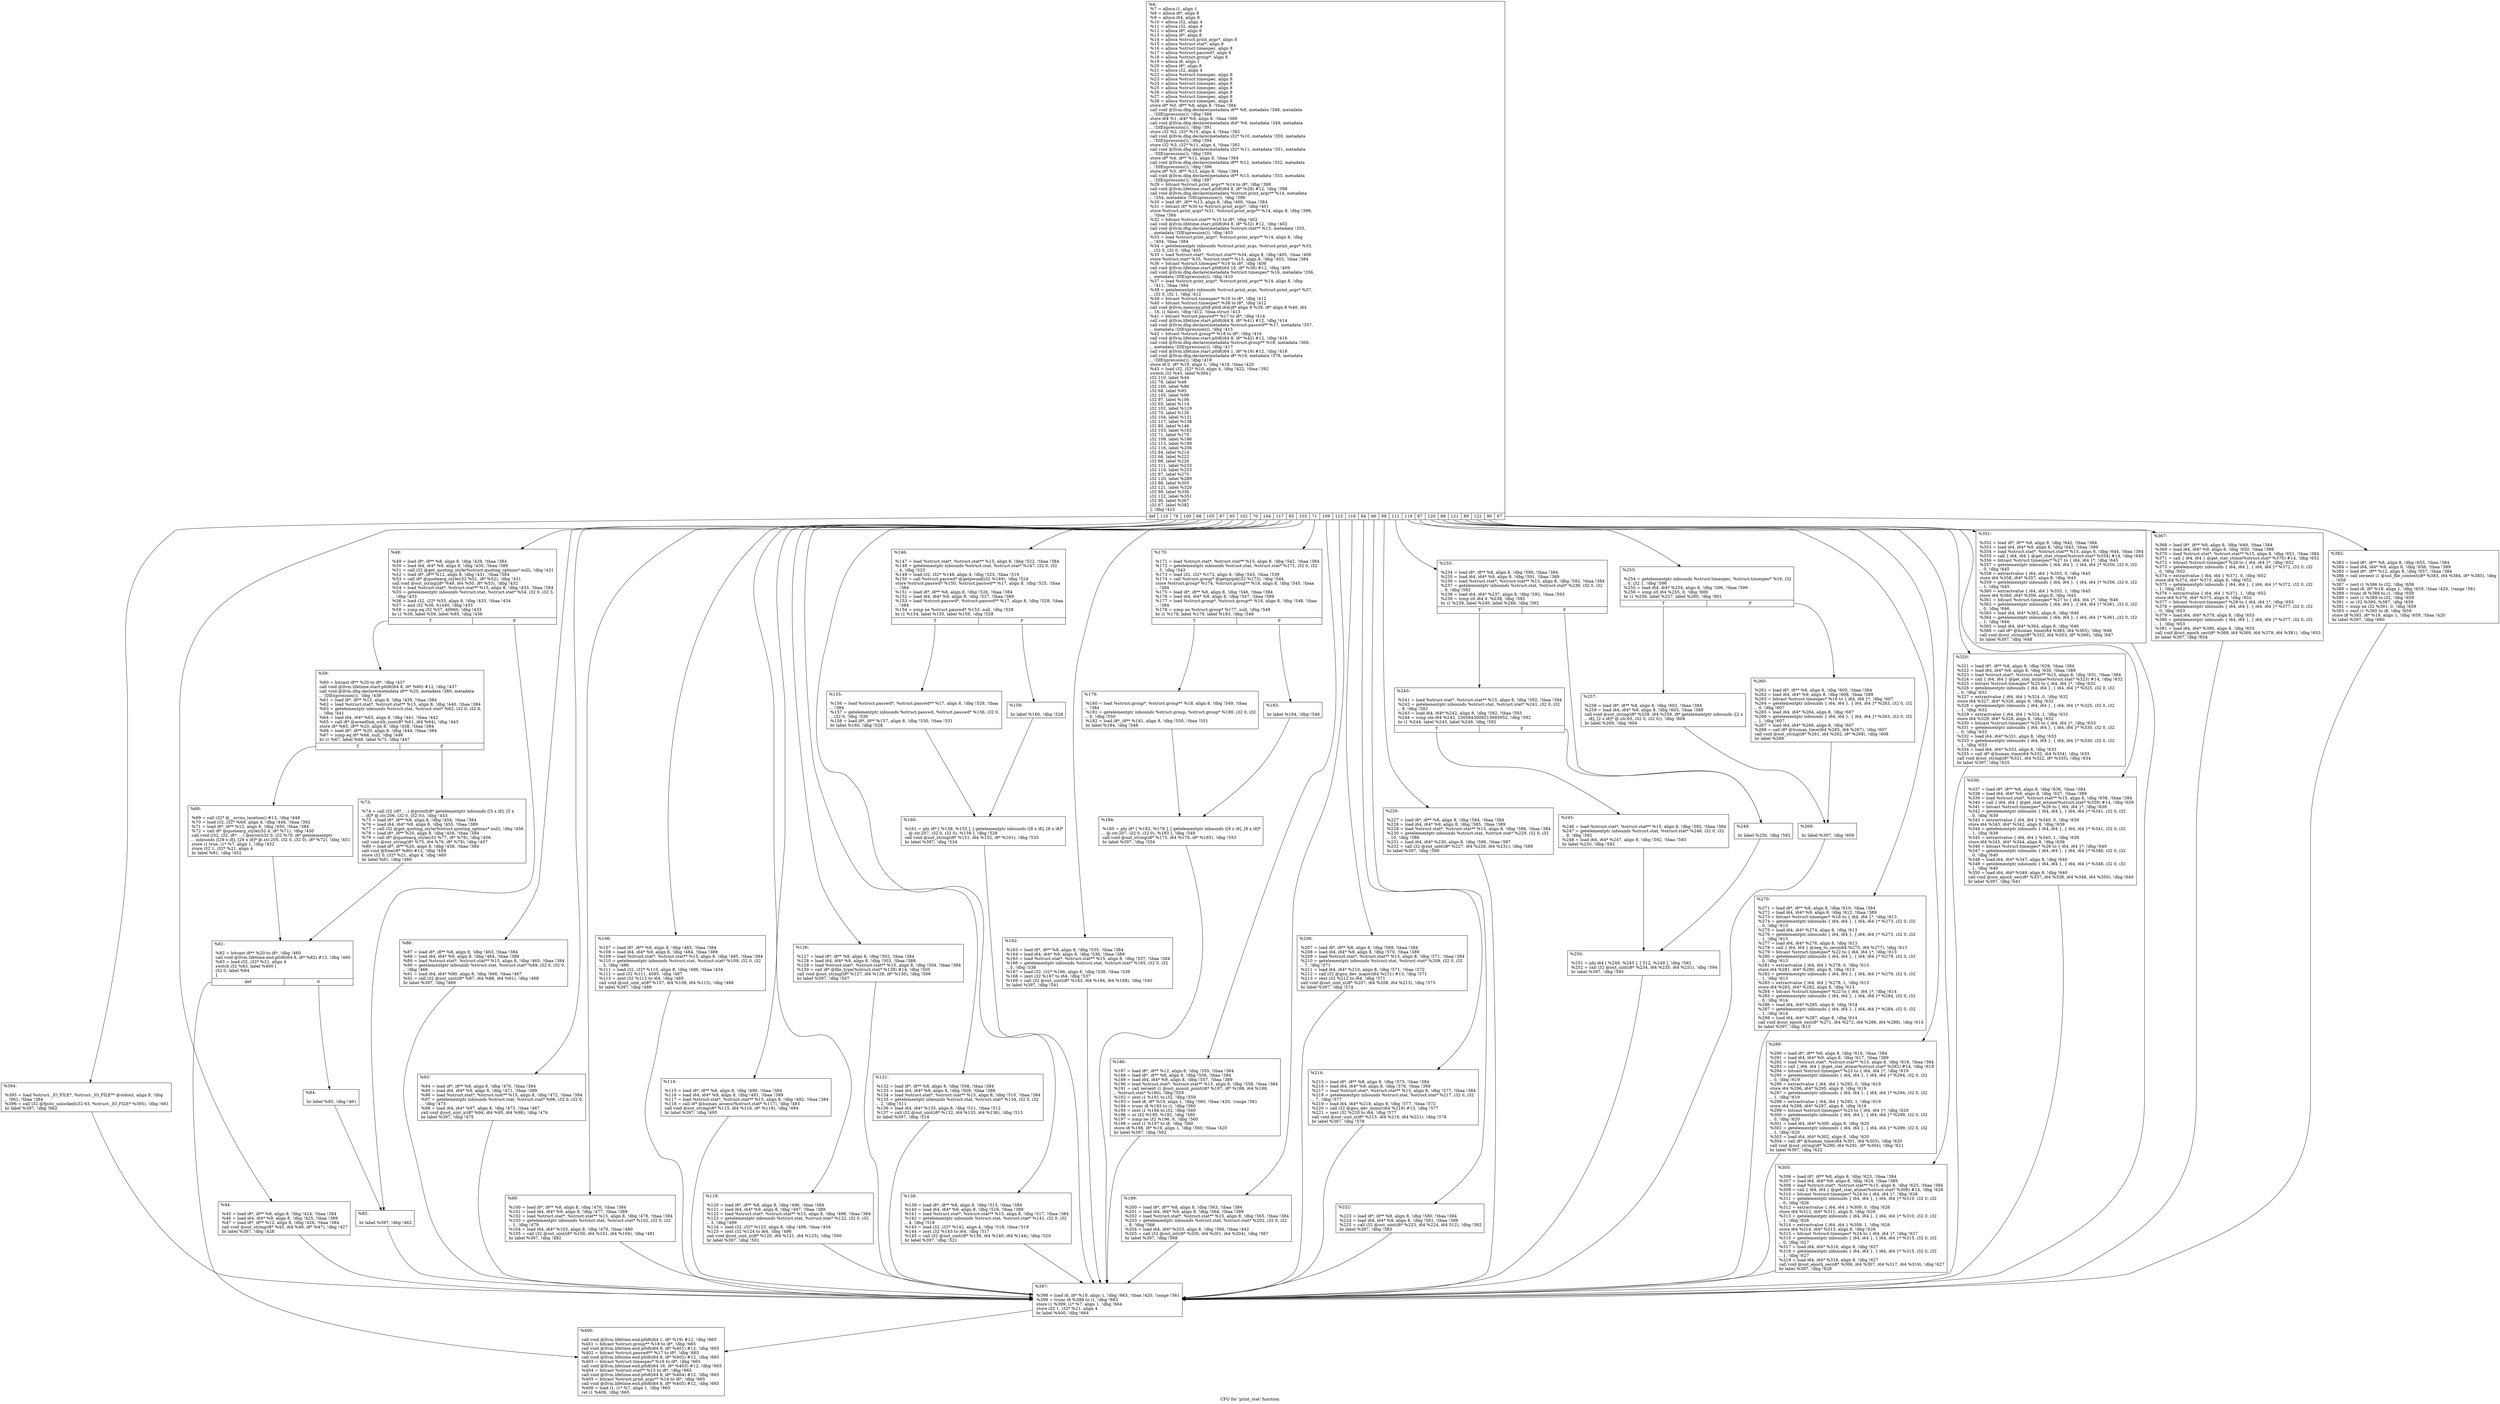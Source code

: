 digraph "CFG for 'print_stat' function" {
	label="CFG for 'print_stat' function";

	Node0x133a590 [shape=record,label="{%6:\l  %7 = alloca i1, align 1\l  %8 = alloca i8*, align 8\l  %9 = alloca i64, align 8\l  %10 = alloca i32, align 4\l  %11 = alloca i32, align 4\l  %12 = alloca i8*, align 8\l  %13 = alloca i8*, align 8\l  %14 = alloca %struct.print_args*, align 8\l  %15 = alloca %struct.stat*, align 8\l  %16 = alloca %struct.timespec, align 8\l  %17 = alloca %struct.passwd*, align 8\l  %18 = alloca %struct.group*, align 8\l  %19 = alloca i8, align 1\l  %20 = alloca i8*, align 8\l  %21 = alloca i32, align 4\l  %22 = alloca %struct.timespec, align 8\l  %23 = alloca %struct.timespec, align 8\l  %24 = alloca %struct.timespec, align 8\l  %25 = alloca %struct.timespec, align 8\l  %26 = alloca %struct.timespec, align 8\l  %27 = alloca %struct.timespec, align 8\l  %28 = alloca %struct.timespec, align 8\l  store i8* %0, i8** %8, align 8, !tbaa !384\l  call void @llvm.dbg.declare(metadata i8** %8, metadata !348, metadata\l... !DIExpression()), !dbg !388\l  store i64 %1, i64* %9, align 8, !tbaa !389\l  call void @llvm.dbg.declare(metadata i64* %9, metadata !349, metadata\l... !DIExpression()), !dbg !391\l  store i32 %2, i32* %10, align 4, !tbaa !392\l  call void @llvm.dbg.declare(metadata i32* %10, metadata !350, metadata\l... !DIExpression()), !dbg !394\l  store i32 %3, i32* %11, align 4, !tbaa !392\l  call void @llvm.dbg.declare(metadata i32* %11, metadata !351, metadata\l... !DIExpression()), !dbg !395\l  store i8* %4, i8** %12, align 8, !tbaa !384\l  call void @llvm.dbg.declare(metadata i8** %12, metadata !352, metadata\l... !DIExpression()), !dbg !396\l  store i8* %5, i8** %13, align 8, !tbaa !384\l  call void @llvm.dbg.declare(metadata i8** %13, metadata !353, metadata\l... !DIExpression()), !dbg !397\l  %29 = bitcast %struct.print_args** %14 to i8*, !dbg !398\l  call void @llvm.lifetime.start.p0i8(i64 8, i8* %29) #12, !dbg !398\l  call void @llvm.dbg.declare(metadata %struct.print_args** %14, metadata\l... !354, metadata !DIExpression()), !dbg !399\l  %30 = load i8*, i8** %13, align 8, !dbg !400, !tbaa !384\l  %31 = bitcast i8* %30 to %struct.print_args*, !dbg !401\l  store %struct.print_args* %31, %struct.print_args** %14, align 8, !dbg !399,\l... !tbaa !384\l  %32 = bitcast %struct.stat** %15 to i8*, !dbg !402\l  call void @llvm.lifetime.start.p0i8(i64 8, i8* %32) #12, !dbg !402\l  call void @llvm.dbg.declare(metadata %struct.stat** %15, metadata !355,\l... metadata !DIExpression()), !dbg !403\l  %33 = load %struct.print_args*, %struct.print_args** %14, align 8, !dbg\l... !404, !tbaa !384\l  %34 = getelementptr inbounds %struct.print_args, %struct.print_args* %33,\l... i32 0, i32 0, !dbg !405\l  %35 = load %struct.stat*, %struct.stat** %34, align 8, !dbg !405, !tbaa !406\l  store %struct.stat* %35, %struct.stat** %15, align 8, !dbg !403, !tbaa !384\l  %36 = bitcast %struct.timespec* %16 to i8*, !dbg !409\l  call void @llvm.lifetime.start.p0i8(i64 16, i8* %36) #12, !dbg !409\l  call void @llvm.dbg.declare(metadata %struct.timespec* %16, metadata !356,\l... metadata !DIExpression()), !dbg !410\l  %37 = load %struct.print_args*, %struct.print_args** %14, align 8, !dbg\l... !411, !tbaa !384\l  %38 = getelementptr inbounds %struct.print_args, %struct.print_args* %37,\l... i32 0, i32 1, !dbg !412\l  %39 = bitcast %struct.timespec* %16 to i8*, !dbg !412\l  %40 = bitcast %struct.timespec* %38 to i8*, !dbg !412\l  call void @llvm.memcpy.p0i8.p0i8.i64(i8* align 8 %39, i8* align 8 %40, i64\l... 16, i1 false), !dbg !412, !tbaa.struct !413\l  %41 = bitcast %struct.passwd** %17 to i8*, !dbg !414\l  call void @llvm.lifetime.start.p0i8(i64 8, i8* %41) #12, !dbg !414\l  call void @llvm.dbg.declare(metadata %struct.passwd** %17, metadata !357,\l... metadata !DIExpression()), !dbg !415\l  %42 = bitcast %struct.group** %18 to i8*, !dbg !416\l  call void @llvm.lifetime.start.p0i8(i64 8, i8* %42) #12, !dbg !416\l  call void @llvm.dbg.declare(metadata %struct.group** %18, metadata !369,\l... metadata !DIExpression()), !dbg !417\l  call void @llvm.lifetime.start.p0i8(i64 1, i8* %19) #12, !dbg !418\l  call void @llvm.dbg.declare(metadata i8* %19, metadata !379, metadata\l... !DIExpression()), !dbg !419\l  store i8 0, i8* %19, align 1, !dbg !419, !tbaa !420\l  %43 = load i32, i32* %10, align 4, !dbg !422, !tbaa !392\l  switch i32 %43, label %394 [\l    i32 110, label %44\l    i32 78, label %48\l    i32 100, label %86\l    i32 68, label %93\l    i32 105, label %99\l    i32 97, label %106\l    i32 65, label %114\l    i32 102, label %119\l    i32 70, label %126\l    i32 104, label %131\l    i32 117, label %138\l    i32 85, label %146\l    i32 103, label %162\l    i32 71, label %170\l    i32 109, label %186\l    i32 115, label %199\l    i32 116, label %206\l    i32 84, label %214\l    i32 66, label %222\l    i32 98, label %226\l    i32 111, label %233\l    i32 119, label %253\l    i32 87, label %270\l    i32 120, label %289\l    i32 88, label %305\l    i32 121, label %320\l    i32 89, label %336\l    i32 122, label %351\l    i32 90, label %367\l    i32 67, label %382\l  ], !dbg !423\l|{<s0>def|<s1>110|<s2>78|<s3>100|<s4>68|<s5>105|<s6>97|<s7>65|<s8>102|<s9>70|<s10>104|<s11>117|<s12>85|<s13>103|<s14>71|<s15>109|<s16>115|<s17>116|<s18>84|<s19>66|<s20>98|<s21>111|<s22>119|<s23>87|<s24>120|<s25>88|<s26>121|<s27>89|<s28>122|<s29>90|<s30>67}}"];
	Node0x133a590:s0 -> Node0x133c880;
	Node0x133a590:s1 -> Node0x133b930;
	Node0x133a590:s2 -> Node0x133b980;
	Node0x133a590:s3 -> Node0x133bbb0;
	Node0x133a590:s4 -> Node0x133bc00;
	Node0x133a590:s5 -> Node0x133bc50;
	Node0x133a590:s6 -> Node0x133bca0;
	Node0x133a590:s7 -> Node0x133bcf0;
	Node0x133a590:s8 -> Node0x133bd40;
	Node0x133a590:s9 -> Node0x133bd90;
	Node0x133a590:s10 -> Node0x133bde0;
	Node0x133a590:s11 -> Node0x133be30;
	Node0x133a590:s12 -> Node0x133be80;
	Node0x133a590:s13 -> Node0x133bfc0;
	Node0x133a590:s14 -> Node0x133c010;
	Node0x133a590:s15 -> Node0x133c150;
	Node0x133a590:s16 -> Node0x133c1a0;
	Node0x133a590:s17 -> Node0x133c1f0;
	Node0x133a590:s18 -> Node0x133c240;
	Node0x133a590:s19 -> Node0x133c290;
	Node0x133a590:s20 -> Node0x133c2e0;
	Node0x133a590:s21 -> Node0x133c330;
	Node0x133a590:s22 -> Node0x133c4c0;
	Node0x133a590:s23 -> Node0x133c600;
	Node0x133a590:s24 -> Node0x133c650;
	Node0x133a590:s25 -> Node0x133c6a0;
	Node0x133a590:s26 -> Node0x133c6f0;
	Node0x133a590:s27 -> Node0x133c740;
	Node0x133a590:s28 -> Node0x133c790;
	Node0x133a590:s29 -> Node0x133c7e0;
	Node0x133a590:s30 -> Node0x133c830;
	Node0x133b930 [shape=record,label="{%44:\l\l  %45 = load i8*, i8** %8, align 8, !dbg !424, !tbaa !384\l  %46 = load i64, i64* %9, align 8, !dbg !425, !tbaa !389\l  %47 = load i8*, i8** %12, align 8, !dbg !426, !tbaa !384\l  call void @out_string(i8* %45, i64 %46, i8* %47), !dbg !427\l  br label %397, !dbg !428\l}"];
	Node0x133b930 -> Node0x133c8d0;
	Node0x133b980 [shape=record,label="{%48:\l\l  %49 = load i8*, i8** %8, align 8, !dbg !429, !tbaa !384\l  %50 = load i64, i64* %9, align 8, !dbg !430, !tbaa !389\l  %51 = call i32 @get_quoting_style(%struct.quoting_options* null), !dbg !431\l  %52 = load i8*, i8** %12, align 8, !dbg !431, !tbaa !384\l  %53 = call i8* @quotearg_style(i32 %51, i8* %52), !dbg !431\l  call void @out_string(i8* %49, i64 %50, i8* %53), !dbg !432\l  %54 = load %struct.stat*, %struct.stat** %15, align 8, !dbg !433, !tbaa !384\l  %55 = getelementptr inbounds %struct.stat, %struct.stat* %54, i32 0, i32 3,\l... !dbg !433\l  %56 = load i32, i32* %55, align 8, !dbg !433, !tbaa !434\l  %57 = and i32 %56, 61440, !dbg !433\l  %58 = icmp eq i32 %57, 40960, !dbg !433\l  br i1 %58, label %59, label %85, !dbg !436\l|{<s0>T|<s1>F}}"];
	Node0x133b980:s0 -> Node0x133b9d0;
	Node0x133b980:s1 -> Node0x133bb60;
	Node0x133b9d0 [shape=record,label="{%59:\l\l  %60 = bitcast i8** %20 to i8*, !dbg !437\l  call void @llvm.lifetime.start.p0i8(i64 8, i8* %60) #12, !dbg !437\l  call void @llvm.dbg.declare(metadata i8** %20, metadata !380, metadata\l... !DIExpression()), !dbg !438\l  %61 = load i8*, i8** %12, align 8, !dbg !439, !tbaa !384\l  %62 = load %struct.stat*, %struct.stat** %15, align 8, !dbg !440, !tbaa !384\l  %63 = getelementptr inbounds %struct.stat, %struct.stat* %62, i32 0, i32 8,\l... !dbg !441\l  %64 = load i64, i64* %63, align 8, !dbg !441, !tbaa !442\l  %65 = call i8* @areadlink_with_size(i8* %61, i64 %64), !dbg !443\l  store i8* %65, i8** %20, align 8, !dbg !438, !tbaa !384\l  %66 = load i8*, i8** %20, align 8, !dbg !444, !tbaa !384\l  %67 = icmp eq i8* %66, null, !dbg !446\l  br i1 %67, label %68, label %73, !dbg !447\l|{<s0>T|<s1>F}}"];
	Node0x133b9d0:s0 -> Node0x133ba20;
	Node0x133b9d0:s1 -> Node0x133ba70;
	Node0x133ba20 [shape=record,label="{%68:\l\l  %69 = call i32* @__errno_location() #13, !dbg !448\l  %70 = load i32, i32* %69, align 4, !dbg !448, !tbaa !392\l  %71 = load i8*, i8** %12, align 8, !dbg !450, !tbaa !384\l  %72 = call i8* @quotearg_style(i32 4, i8* %71), !dbg !450\l  call void (i32, i32, i8*, ...) @error(i32 0, i32 %70, i8* getelementptr\l... inbounds ([29 x i8], [29 x i8]* @.str.205, i32 0, i32 0), i8* %72), !dbg !451\l  store i1 true, i1* %7, align 1, !dbg !452\l  store i32 1, i32* %21, align 4\l  br label %81, !dbg !452\l}"];
	Node0x133ba20 -> Node0x133bac0;
	Node0x133ba70 [shape=record,label="{%73:\l\l  %74 = call i32 (i8*, ...) @printf(i8* getelementptr inbounds ([5 x i8], [5 x\l... i8]* @.str.206, i32 0, i32 0)), !dbg !453\l  %75 = load i8*, i8** %8, align 8, !dbg !454, !tbaa !384\l  %76 = load i64, i64* %9, align 8, !dbg !455, !tbaa !389\l  %77 = call i32 @get_quoting_style(%struct.quoting_options* null), !dbg !456\l  %78 = load i8*, i8** %20, align 8, !dbg !456, !tbaa !384\l  %79 = call i8* @quotearg_style(i32 %77, i8* %78), !dbg !456\l  call void @out_string(i8* %75, i64 %76, i8* %79), !dbg !457\l  %80 = load i8*, i8** %20, align 8, !dbg !458, !tbaa !384\l  call void @free(i8* %80) #12, !dbg !459\l  store i32 0, i32* %21, align 4, !dbg !460\l  br label %81, !dbg !460\l}"];
	Node0x133ba70 -> Node0x133bac0;
	Node0x133bac0 [shape=record,label="{%81:\l\l  %82 = bitcast i8** %20 to i8*, !dbg !460\l  call void @llvm.lifetime.end.p0i8(i64 8, i8* %82) #12, !dbg !460\l  %83 = load i32, i32* %21, align 4\l  switch i32 %83, label %400 [\l    i32 0, label %84\l  ]\l|{<s0>def|<s1>0}}"];
	Node0x133bac0:s0 -> Node0x133c920;
	Node0x133bac0:s1 -> Node0x133bb10;
	Node0x133bb10 [shape=record,label="{%84:\l\l  br label %85, !dbg !461\l}"];
	Node0x133bb10 -> Node0x133bb60;
	Node0x133bb60 [shape=record,label="{%85:\l\l  br label %397, !dbg !462\l}"];
	Node0x133bb60 -> Node0x133c8d0;
	Node0x133bbb0 [shape=record,label="{%86:\l\l  %87 = load i8*, i8** %8, align 8, !dbg !463, !tbaa !384\l  %88 = load i64, i64* %9, align 8, !dbg !464, !tbaa !389\l  %89 = load %struct.stat*, %struct.stat** %15, align 8, !dbg !465, !tbaa !384\l  %90 = getelementptr inbounds %struct.stat, %struct.stat* %89, i32 0, i32 0,\l... !dbg !466\l  %91 = load i64, i64* %90, align 8, !dbg !466, !tbaa !467\l  %92 = call i32 @out_uint(i8* %87, i64 %88, i64 %91), !dbg !468\l  br label %397, !dbg !469\l}"];
	Node0x133bbb0 -> Node0x133c8d0;
	Node0x133bc00 [shape=record,label="{%93:\l\l  %94 = load i8*, i8** %8, align 8, !dbg !470, !tbaa !384\l  %95 = load i64, i64* %9, align 8, !dbg !471, !tbaa !389\l  %96 = load %struct.stat*, %struct.stat** %15, align 8, !dbg !472, !tbaa !384\l  %97 = getelementptr inbounds %struct.stat, %struct.stat* %96, i32 0, i32 0,\l... !dbg !473\l  %98 = load i64, i64* %97, align 8, !dbg !473, !tbaa !467\l  call void @out_uint_x(i8* %94, i64 %95, i64 %98), !dbg !474\l  br label %397, !dbg !475\l}"];
	Node0x133bc00 -> Node0x133c8d0;
	Node0x133bc50 [shape=record,label="{%99:\l\l  %100 = load i8*, i8** %8, align 8, !dbg !476, !tbaa !384\l  %101 = load i64, i64* %9, align 8, !dbg !477, !tbaa !389\l  %102 = load %struct.stat*, %struct.stat** %15, align 8, !dbg !478, !tbaa !384\l  %103 = getelementptr inbounds %struct.stat, %struct.stat* %102, i32 0, i32\l... 1, !dbg !479\l  %104 = load i64, i64* %103, align 8, !dbg !479, !tbaa !480\l  %105 = call i32 @out_uint(i8* %100, i64 %101, i64 %104), !dbg !481\l  br label %397, !dbg !482\l}"];
	Node0x133bc50 -> Node0x133c8d0;
	Node0x133bca0 [shape=record,label="{%106:\l\l  %107 = load i8*, i8** %8, align 8, !dbg !483, !tbaa !384\l  %108 = load i64, i64* %9, align 8, !dbg !484, !tbaa !389\l  %109 = load %struct.stat*, %struct.stat** %15, align 8, !dbg !485, !tbaa !384\l  %110 = getelementptr inbounds %struct.stat, %struct.stat* %109, i32 0, i32\l... 3, !dbg !486\l  %111 = load i32, i32* %110, align 8, !dbg !486, !tbaa !434\l  %112 = and i32 %111, 4095, !dbg !487\l  %113 = zext i32 %112 to i64, !dbg !485\l  call void @out_uint_o(i8* %107, i64 %108, i64 %113), !dbg !488\l  br label %397, !dbg !489\l}"];
	Node0x133bca0 -> Node0x133c8d0;
	Node0x133bcf0 [shape=record,label="{%114:\l\l  %115 = load i8*, i8** %8, align 8, !dbg !490, !tbaa !384\l  %116 = load i64, i64* %9, align 8, !dbg !491, !tbaa !389\l  %117 = load %struct.stat*, %struct.stat** %15, align 8, !dbg !492, !tbaa !384\l  %118 = call i8* @human_access(%struct.stat* %117), !dbg !493\l  call void @out_string(i8* %115, i64 %116, i8* %118), !dbg !494\l  br label %397, !dbg !495\l}"];
	Node0x133bcf0 -> Node0x133c8d0;
	Node0x133bd40 [shape=record,label="{%119:\l\l  %120 = load i8*, i8** %8, align 8, !dbg !496, !tbaa !384\l  %121 = load i64, i64* %9, align 8, !dbg !497, !tbaa !389\l  %122 = load %struct.stat*, %struct.stat** %15, align 8, !dbg !498, !tbaa !384\l  %123 = getelementptr inbounds %struct.stat, %struct.stat* %122, i32 0, i32\l... 3, !dbg !499\l  %124 = load i32, i32* %123, align 8, !dbg !499, !tbaa !434\l  %125 = zext i32 %124 to i64, !dbg !498\l  call void @out_uint_x(i8* %120, i64 %121, i64 %125), !dbg !500\l  br label %397, !dbg !501\l}"];
	Node0x133bd40 -> Node0x133c8d0;
	Node0x133bd90 [shape=record,label="{%126:\l\l  %127 = load i8*, i8** %8, align 8, !dbg !502, !tbaa !384\l  %128 = load i64, i64* %9, align 8, !dbg !503, !tbaa !389\l  %129 = load %struct.stat*, %struct.stat** %15, align 8, !dbg !504, !tbaa !384\l  %130 = call i8* @file_type(%struct.stat* %129) #14, !dbg !505\l  call void @out_string(i8* %127, i64 %128, i8* %130), !dbg !506\l  br label %397, !dbg !507\l}"];
	Node0x133bd90 -> Node0x133c8d0;
	Node0x133bde0 [shape=record,label="{%131:\l\l  %132 = load i8*, i8** %8, align 8, !dbg !508, !tbaa !384\l  %133 = load i64, i64* %9, align 8, !dbg !509, !tbaa !389\l  %134 = load %struct.stat*, %struct.stat** %15, align 8, !dbg !510, !tbaa !384\l  %135 = getelementptr inbounds %struct.stat, %struct.stat* %134, i32 0, i32\l... 2, !dbg !511\l  %136 = load i64, i64* %135, align 8, !dbg !511, !tbaa !512\l  %137 = call i32 @out_uint(i8* %132, i64 %133, i64 %136), !dbg !513\l  br label %397, !dbg !514\l}"];
	Node0x133bde0 -> Node0x133c8d0;
	Node0x133be30 [shape=record,label="{%138:\l\l  %139 = load i8*, i8** %8, align 8, !dbg !515, !tbaa !384\l  %140 = load i64, i64* %9, align 8, !dbg !516, !tbaa !389\l  %141 = load %struct.stat*, %struct.stat** %15, align 8, !dbg !517, !tbaa !384\l  %142 = getelementptr inbounds %struct.stat, %struct.stat* %141, i32 0, i32\l... 4, !dbg !518\l  %143 = load i32, i32* %142, align 4, !dbg !518, !tbaa !519\l  %144 = zext i32 %143 to i64, !dbg !517\l  %145 = call i32 @out_uint(i8* %139, i64 %140, i64 %144), !dbg !520\l  br label %397, !dbg !521\l}"];
	Node0x133be30 -> Node0x133c8d0;
	Node0x133be80 [shape=record,label="{%146:\l\l  %147 = load %struct.stat*, %struct.stat** %15, align 8, !dbg !522, !tbaa !384\l  %148 = getelementptr inbounds %struct.stat, %struct.stat* %147, i32 0, i32\l... 4, !dbg !523\l  %149 = load i32, i32* %148, align 4, !dbg !523, !tbaa !519\l  %150 = call %struct.passwd* @getpwuid(i32 %149), !dbg !524\l  store %struct.passwd* %150, %struct.passwd** %17, align 8, !dbg !525, !tbaa\l... !384\l  %151 = load i8*, i8** %8, align 8, !dbg !526, !tbaa !384\l  %152 = load i64, i64* %9, align 8, !dbg !527, !tbaa !389\l  %153 = load %struct.passwd*, %struct.passwd** %17, align 8, !dbg !528, !tbaa\l... !384\l  %154 = icmp ne %struct.passwd* %153, null, !dbg !528\l  br i1 %154, label %155, label %159, !dbg !528\l|{<s0>T|<s1>F}}"];
	Node0x133be80:s0 -> Node0x133bed0;
	Node0x133be80:s1 -> Node0x133bf20;
	Node0x133bed0 [shape=record,label="{%155:\l\l  %156 = load %struct.passwd*, %struct.passwd** %17, align 8, !dbg !529, !tbaa\l... !384\l  %157 = getelementptr inbounds %struct.passwd, %struct.passwd* %156, i32 0,\l... i32 0, !dbg !530\l  %158 = load i8*, i8** %157, align 8, !dbg !530, !tbaa !531\l  br label %160, !dbg !528\l}"];
	Node0x133bed0 -> Node0x133bf70;
	Node0x133bf20 [shape=record,label="{%159:\l\l  br label %160, !dbg !528\l}"];
	Node0x133bf20 -> Node0x133bf70;
	Node0x133bf70 [shape=record,label="{%160:\l\l  %161 = phi i8* [ %158, %155 ], [ getelementptr inbounds ([8 x i8], [8 x i8]*\l... @.str.207, i32 0, i32 0), %159 ], !dbg !528\l  call void @out_string(i8* %151, i64 %152, i8* %161), !dbg !533\l  br label %397, !dbg !534\l}"];
	Node0x133bf70 -> Node0x133c8d0;
	Node0x133bfc0 [shape=record,label="{%162:\l\l  %163 = load i8*, i8** %8, align 8, !dbg !535, !tbaa !384\l  %164 = load i64, i64* %9, align 8, !dbg !536, !tbaa !389\l  %165 = load %struct.stat*, %struct.stat** %15, align 8, !dbg !537, !tbaa !384\l  %166 = getelementptr inbounds %struct.stat, %struct.stat* %165, i32 0, i32\l... 5, !dbg !538\l  %167 = load i32, i32* %166, align 8, !dbg !538, !tbaa !539\l  %168 = zext i32 %167 to i64, !dbg !537\l  %169 = call i32 @out_uint(i8* %163, i64 %164, i64 %168), !dbg !540\l  br label %397, !dbg !541\l}"];
	Node0x133bfc0 -> Node0x133c8d0;
	Node0x133c010 [shape=record,label="{%170:\l\l  %171 = load %struct.stat*, %struct.stat** %15, align 8, !dbg !542, !tbaa !384\l  %172 = getelementptr inbounds %struct.stat, %struct.stat* %171, i32 0, i32\l... 5, !dbg !543\l  %173 = load i32, i32* %172, align 8, !dbg !543, !tbaa !539\l  %174 = call %struct.group* @getgrgid(i32 %173), !dbg !544\l  store %struct.group* %174, %struct.group** %18, align 8, !dbg !545, !tbaa\l... !384\l  %175 = load i8*, i8** %8, align 8, !dbg !546, !tbaa !384\l  %176 = load i64, i64* %9, align 8, !dbg !547, !tbaa !389\l  %177 = load %struct.group*, %struct.group** %18, align 8, !dbg !548, !tbaa\l... !384\l  %178 = icmp ne %struct.group* %177, null, !dbg !548\l  br i1 %178, label %179, label %183, !dbg !548\l|{<s0>T|<s1>F}}"];
	Node0x133c010:s0 -> Node0x133c060;
	Node0x133c010:s1 -> Node0x133c0b0;
	Node0x133c060 [shape=record,label="{%179:\l\l  %180 = load %struct.group*, %struct.group** %18, align 8, !dbg !549, !tbaa\l... !384\l  %181 = getelementptr inbounds %struct.group, %struct.group* %180, i32 0, i32\l... 0, !dbg !550\l  %182 = load i8*, i8** %181, align 8, !dbg !550, !tbaa !551\l  br label %184, !dbg !548\l}"];
	Node0x133c060 -> Node0x133c100;
	Node0x133c0b0 [shape=record,label="{%183:\l\l  br label %184, !dbg !548\l}"];
	Node0x133c0b0 -> Node0x133c100;
	Node0x133c100 [shape=record,label="{%184:\l\l  %185 = phi i8* [ %182, %179 ], [ getelementptr inbounds ([8 x i8], [8 x i8]*\l... @.str.207, i32 0, i32 0), %183 ], !dbg !548\l  call void @out_string(i8* %175, i64 %176, i8* %185), !dbg !553\l  br label %397, !dbg !554\l}"];
	Node0x133c100 -> Node0x133c8d0;
	Node0x133c150 [shape=record,label="{%186:\l\l  %187 = load i8*, i8** %12, align 8, !dbg !555, !tbaa !384\l  %188 = load i8*, i8** %8, align 8, !dbg !556, !tbaa !384\l  %189 = load i64, i64* %9, align 8, !dbg !557, !tbaa !389\l  %190 = load %struct.stat*, %struct.stat** %15, align 8, !dbg !558, !tbaa !384\l  %191 = call zeroext i1 @out_mount_point(i8* %187, i8* %188, i64 %189,\l... %struct.stat* %190), !dbg !559\l  %192 = zext i1 %191 to i32, !dbg !559\l  %193 = load i8, i8* %19, align 1, !dbg !560, !tbaa !420, !range !561\l  %194 = trunc i8 %193 to i1, !dbg !560\l  %195 = zext i1 %194 to i32, !dbg !560\l  %196 = or i32 %195, %192, !dbg !560\l  %197 = icmp ne i32 %196, 0, !dbg !560\l  %198 = zext i1 %197 to i8, !dbg !560\l  store i8 %198, i8* %19, align 1, !dbg !560, !tbaa !420\l  br label %397, !dbg !562\l}"];
	Node0x133c150 -> Node0x133c8d0;
	Node0x133c1a0 [shape=record,label="{%199:\l\l  %200 = load i8*, i8** %8, align 8, !dbg !563, !tbaa !384\l  %201 = load i64, i64* %9, align 8, !dbg !564, !tbaa !389\l  %202 = load %struct.stat*, %struct.stat** %15, align 8, !dbg !565, !tbaa !384\l  %203 = getelementptr inbounds %struct.stat, %struct.stat* %202, i32 0, i32\l... 8, !dbg !566\l  %204 = load i64, i64* %203, align 8, !dbg !566, !tbaa !442\l  %205 = call i32 @out_int(i8* %200, i64 %201, i64 %204), !dbg !567\l  br label %397, !dbg !568\l}"];
	Node0x133c1a0 -> Node0x133c8d0;
	Node0x133c1f0 [shape=record,label="{%206:\l\l  %207 = load i8*, i8** %8, align 8, !dbg !569, !tbaa !384\l  %208 = load i64, i64* %9, align 8, !dbg !570, !tbaa !389\l  %209 = load %struct.stat*, %struct.stat** %15, align 8, !dbg !571, !tbaa !384\l  %210 = getelementptr inbounds %struct.stat, %struct.stat* %209, i32 0, i32\l... 7, !dbg !571\l  %211 = load i64, i64* %210, align 8, !dbg !571, !tbaa !572\l  %212 = call i32 @gnu_dev_major(i64 %211) #13, !dbg !571\l  %213 = zext i32 %212 to i64, !dbg !571\l  call void @out_uint_x(i8* %207, i64 %208, i64 %213), !dbg !573\l  br label %397, !dbg !574\l}"];
	Node0x133c1f0 -> Node0x133c8d0;
	Node0x133c240 [shape=record,label="{%214:\l\l  %215 = load i8*, i8** %8, align 8, !dbg !575, !tbaa !384\l  %216 = load i64, i64* %9, align 8, !dbg !576, !tbaa !389\l  %217 = load %struct.stat*, %struct.stat** %15, align 8, !dbg !577, !tbaa !384\l  %218 = getelementptr inbounds %struct.stat, %struct.stat* %217, i32 0, i32\l... 7, !dbg !577\l  %219 = load i64, i64* %218, align 8, !dbg !577, !tbaa !572\l  %220 = call i32 @gnu_dev_minor(i64 %219) #13, !dbg !577\l  %221 = zext i32 %220 to i64, !dbg !577\l  call void @out_uint_x(i8* %215, i64 %216, i64 %221), !dbg !578\l  br label %397, !dbg !579\l}"];
	Node0x133c240 -> Node0x133c8d0;
	Node0x133c290 [shape=record,label="{%222:\l\l  %223 = load i8*, i8** %8, align 8, !dbg !580, !tbaa !384\l  %224 = load i64, i64* %9, align 8, !dbg !581, !tbaa !389\l  %225 = call i32 @out_uint(i8* %223, i64 %224, i64 512), !dbg !582\l  br label %397, !dbg !583\l}"];
	Node0x133c290 -> Node0x133c8d0;
	Node0x133c2e0 [shape=record,label="{%226:\l\l  %227 = load i8*, i8** %8, align 8, !dbg !584, !tbaa !384\l  %228 = load i64, i64* %9, align 8, !dbg !585, !tbaa !389\l  %229 = load %struct.stat*, %struct.stat** %15, align 8, !dbg !586, !tbaa !384\l  %230 = getelementptr inbounds %struct.stat, %struct.stat* %229, i32 0, i32\l... 10, !dbg !586\l  %231 = load i64, i64* %230, align 8, !dbg !586, !tbaa !587\l  %232 = call i32 @out_uint(i8* %227, i64 %228, i64 %231), !dbg !588\l  br label %397, !dbg !589\l}"];
	Node0x133c2e0 -> Node0x133c8d0;
	Node0x133c330 [shape=record,label="{%233:\l\l  %234 = load i8*, i8** %8, align 8, !dbg !590, !tbaa !384\l  %235 = load i64, i64* %9, align 8, !dbg !591, !tbaa !389\l  %236 = load %struct.stat*, %struct.stat** %15, align 8, !dbg !592, !tbaa !384\l  %237 = getelementptr inbounds %struct.stat, %struct.stat* %236, i32 0, i32\l... 9, !dbg !592\l  %238 = load i64, i64* %237, align 8, !dbg !592, !tbaa !593\l  %239 = icmp slt i64 0, %238, !dbg !592\l  br i1 %239, label %240, label %249, !dbg !592\l|{<s0>T|<s1>F}}"];
	Node0x133c330:s0 -> Node0x133c380;
	Node0x133c330:s1 -> Node0x133c420;
	Node0x133c380 [shape=record,label="{%240:\l\l  %241 = load %struct.stat*, %struct.stat** %15, align 8, !dbg !592, !tbaa !384\l  %242 = getelementptr inbounds %struct.stat, %struct.stat* %241, i32 0, i32\l... 9, !dbg !592\l  %243 = load i64, i64* %242, align 8, !dbg !592, !tbaa !593\l  %244 = icmp ule i64 %243, 2305843009213693952, !dbg !592\l  br i1 %244, label %245, label %249, !dbg !592\l|{<s0>T|<s1>F}}"];
	Node0x133c380:s0 -> Node0x133c3d0;
	Node0x133c380:s1 -> Node0x133c420;
	Node0x133c3d0 [shape=record,label="{%245:\l\l  %246 = load %struct.stat*, %struct.stat** %15, align 8, !dbg !592, !tbaa !384\l  %247 = getelementptr inbounds %struct.stat, %struct.stat* %246, i32 0, i32\l... 9, !dbg !592\l  %248 = load i64, i64* %247, align 8, !dbg !592, !tbaa !593\l  br label %250, !dbg !592\l}"];
	Node0x133c3d0 -> Node0x133c470;
	Node0x133c420 [shape=record,label="{%249:\l\l  br label %250, !dbg !592\l}"];
	Node0x133c420 -> Node0x133c470;
	Node0x133c470 [shape=record,label="{%250:\l\l  %251 = phi i64 [ %248, %245 ], [ 512, %249 ], !dbg !592\l  %252 = call i32 @out_uint(i8* %234, i64 %235, i64 %251), !dbg !594\l  br label %397, !dbg !595\l}"];
	Node0x133c470 -> Node0x133c8d0;
	Node0x133c4c0 [shape=record,label="{%253:\l\l  %254 = getelementptr inbounds %struct.timespec, %struct.timespec* %16, i32\l... 0, i32 1, !dbg !596\l  %255 = load i64, i64* %254, align 8, !dbg !596, !tbaa !599\l  %256 = icmp slt i64 %255, 0, !dbg !600\l  br i1 %256, label %257, label %260, !dbg !601\l|{<s0>T|<s1>F}}"];
	Node0x133c4c0:s0 -> Node0x133c510;
	Node0x133c4c0:s1 -> Node0x133c560;
	Node0x133c510 [shape=record,label="{%257:\l\l  %258 = load i8*, i8** %8, align 8, !dbg !602, !tbaa !384\l  %259 = load i64, i64* %9, align 8, !dbg !603, !tbaa !389\l  call void @out_string(i8* %258, i64 %259, i8* getelementptr inbounds ([2 x\l... i8], [2 x i8]* @.str.65, i32 0, i32 0)), !dbg !604\l  br label %269, !dbg !604\l}"];
	Node0x133c510 -> Node0x133c5b0;
	Node0x133c560 [shape=record,label="{%260:\l\l  %261 = load i8*, i8** %8, align 8, !dbg !605, !tbaa !384\l  %262 = load i64, i64* %9, align 8, !dbg !606, !tbaa !389\l  %263 = bitcast %struct.timespec* %16 to \{ i64, i64 \}*, !dbg !607\l  %264 = getelementptr inbounds \{ i64, i64 \}, \{ i64, i64 \}* %263, i32 0, i32\l... 0, !dbg !607\l  %265 = load i64, i64* %264, align 8, !dbg !607\l  %266 = getelementptr inbounds \{ i64, i64 \}, \{ i64, i64 \}* %263, i32 0, i32\l... 1, !dbg !607\l  %267 = load i64, i64* %266, align 8, !dbg !607\l  %268 = call i8* @human_time(i64 %265, i64 %267), !dbg !607\l  call void @out_string(i8* %261, i64 %262, i8* %268), !dbg !608\l  br label %269\l}"];
	Node0x133c560 -> Node0x133c5b0;
	Node0x133c5b0 [shape=record,label="{%269:\l\l  br label %397, !dbg !609\l}"];
	Node0x133c5b0 -> Node0x133c8d0;
	Node0x133c600 [shape=record,label="{%270:\l\l  %271 = load i8*, i8** %8, align 8, !dbg !610, !tbaa !384\l  %272 = load i64, i64* %9, align 8, !dbg !612, !tbaa !389\l  %273 = bitcast %struct.timespec* %16 to \{ i64, i64 \}*, !dbg !613\l  %274 = getelementptr inbounds \{ i64, i64 \}, \{ i64, i64 \}* %273, i32 0, i32\l... 0, !dbg !613\l  %275 = load i64, i64* %274, align 8, !dbg !613\l  %276 = getelementptr inbounds \{ i64, i64 \}, \{ i64, i64 \}* %273, i32 0, i32\l... 1, !dbg !613\l  %277 = load i64, i64* %276, align 8, !dbg !613\l  %278 = call \{ i64, i64 \} @neg_to_zero(i64 %275, i64 %277), !dbg !613\l  %279 = bitcast %struct.timespec* %22 to \{ i64, i64 \}*, !dbg !613\l  %280 = getelementptr inbounds \{ i64, i64 \}, \{ i64, i64 \}* %279, i32 0, i32\l... 0, !dbg !613\l  %281 = extractvalue \{ i64, i64 \} %278, 0, !dbg !613\l  store i64 %281, i64* %280, align 8, !dbg !613\l  %282 = getelementptr inbounds \{ i64, i64 \}, \{ i64, i64 \}* %279, i32 0, i32\l... 1, !dbg !613\l  %283 = extractvalue \{ i64, i64 \} %278, 1, !dbg !613\l  store i64 %283, i64* %282, align 8, !dbg !613\l  %284 = bitcast %struct.timespec* %22 to \{ i64, i64 \}*, !dbg !614\l  %285 = getelementptr inbounds \{ i64, i64 \}, \{ i64, i64 \}* %284, i32 0, i32\l... 0, !dbg !614\l  %286 = load i64, i64* %285, align 8, !dbg !614\l  %287 = getelementptr inbounds \{ i64, i64 \}, \{ i64, i64 \}* %284, i32 0, i32\l... 1, !dbg !614\l  %288 = load i64, i64* %287, align 8, !dbg !614\l  call void @out_epoch_sec(i8* %271, i64 %272, i64 %286, i64 %288), !dbg !614\l  br label %397, !dbg !615\l}"];
	Node0x133c600 -> Node0x133c8d0;
	Node0x133c650 [shape=record,label="{%289:\l\l  %290 = load i8*, i8** %8, align 8, !dbg !616, !tbaa !384\l  %291 = load i64, i64* %9, align 8, !dbg !617, !tbaa !389\l  %292 = load %struct.stat*, %struct.stat** %15, align 8, !dbg !618, !tbaa !384\l  %293 = call \{ i64, i64 \} @get_stat_atime(%struct.stat* %292) #14, !dbg !619\l  %294 = bitcast %struct.timespec* %23 to \{ i64, i64 \}*, !dbg !619\l  %295 = getelementptr inbounds \{ i64, i64 \}, \{ i64, i64 \}* %294, i32 0, i32\l... 0, !dbg !619\l  %296 = extractvalue \{ i64, i64 \} %293, 0, !dbg !619\l  store i64 %296, i64* %295, align 8, !dbg !619\l  %297 = getelementptr inbounds \{ i64, i64 \}, \{ i64, i64 \}* %294, i32 0, i32\l... 1, !dbg !619\l  %298 = extractvalue \{ i64, i64 \} %293, 1, !dbg !619\l  store i64 %298, i64* %297, align 8, !dbg !619\l  %299 = bitcast %struct.timespec* %23 to \{ i64, i64 \}*, !dbg !620\l  %300 = getelementptr inbounds \{ i64, i64 \}, \{ i64, i64 \}* %299, i32 0, i32\l... 0, !dbg !620\l  %301 = load i64, i64* %300, align 8, !dbg !620\l  %302 = getelementptr inbounds \{ i64, i64 \}, \{ i64, i64 \}* %299, i32 0, i32\l... 1, !dbg !620\l  %303 = load i64, i64* %302, align 8, !dbg !620\l  %304 = call i8* @human_time(i64 %301, i64 %303), !dbg !620\l  call void @out_string(i8* %290, i64 %291, i8* %304), !dbg !621\l  br label %397, !dbg !622\l}"];
	Node0x133c650 -> Node0x133c8d0;
	Node0x133c6a0 [shape=record,label="{%305:\l\l  %306 = load i8*, i8** %8, align 8, !dbg !623, !tbaa !384\l  %307 = load i64, i64* %9, align 8, !dbg !624, !tbaa !389\l  %308 = load %struct.stat*, %struct.stat** %15, align 8, !dbg !625, !tbaa !384\l  %309 = call \{ i64, i64 \} @get_stat_atime(%struct.stat* %308) #14, !dbg !626\l  %310 = bitcast %struct.timespec* %24 to \{ i64, i64 \}*, !dbg !626\l  %311 = getelementptr inbounds \{ i64, i64 \}, \{ i64, i64 \}* %310, i32 0, i32\l... 0, !dbg !626\l  %312 = extractvalue \{ i64, i64 \} %309, 0, !dbg !626\l  store i64 %312, i64* %311, align 8, !dbg !626\l  %313 = getelementptr inbounds \{ i64, i64 \}, \{ i64, i64 \}* %310, i32 0, i32\l... 1, !dbg !626\l  %314 = extractvalue \{ i64, i64 \} %309, 1, !dbg !626\l  store i64 %314, i64* %313, align 8, !dbg !626\l  %315 = bitcast %struct.timespec* %24 to \{ i64, i64 \}*, !dbg !627\l  %316 = getelementptr inbounds \{ i64, i64 \}, \{ i64, i64 \}* %315, i32 0, i32\l... 0, !dbg !627\l  %317 = load i64, i64* %316, align 8, !dbg !627\l  %318 = getelementptr inbounds \{ i64, i64 \}, \{ i64, i64 \}* %315, i32 0, i32\l... 1, !dbg !627\l  %319 = load i64, i64* %318, align 8, !dbg !627\l  call void @out_epoch_sec(i8* %306, i64 %307, i64 %317, i64 %319), !dbg !627\l  br label %397, !dbg !628\l}"];
	Node0x133c6a0 -> Node0x133c8d0;
	Node0x133c6f0 [shape=record,label="{%320:\l\l  %321 = load i8*, i8** %8, align 8, !dbg !629, !tbaa !384\l  %322 = load i64, i64* %9, align 8, !dbg !630, !tbaa !389\l  %323 = load %struct.stat*, %struct.stat** %15, align 8, !dbg !631, !tbaa !384\l  %324 = call \{ i64, i64 \} @get_stat_mtime(%struct.stat* %323) #14, !dbg !632\l  %325 = bitcast %struct.timespec* %25 to \{ i64, i64 \}*, !dbg !632\l  %326 = getelementptr inbounds \{ i64, i64 \}, \{ i64, i64 \}* %325, i32 0, i32\l... 0, !dbg !632\l  %327 = extractvalue \{ i64, i64 \} %324, 0, !dbg !632\l  store i64 %327, i64* %326, align 8, !dbg !632\l  %328 = getelementptr inbounds \{ i64, i64 \}, \{ i64, i64 \}* %325, i32 0, i32\l... 1, !dbg !632\l  %329 = extractvalue \{ i64, i64 \} %324, 1, !dbg !632\l  store i64 %329, i64* %328, align 8, !dbg !632\l  %330 = bitcast %struct.timespec* %25 to \{ i64, i64 \}*, !dbg !633\l  %331 = getelementptr inbounds \{ i64, i64 \}, \{ i64, i64 \}* %330, i32 0, i32\l... 0, !dbg !633\l  %332 = load i64, i64* %331, align 8, !dbg !633\l  %333 = getelementptr inbounds \{ i64, i64 \}, \{ i64, i64 \}* %330, i32 0, i32\l... 1, !dbg !633\l  %334 = load i64, i64* %333, align 8, !dbg !633\l  %335 = call i8* @human_time(i64 %332, i64 %334), !dbg !633\l  call void @out_string(i8* %321, i64 %322, i8* %335), !dbg !634\l  br label %397, !dbg !635\l}"];
	Node0x133c6f0 -> Node0x133c8d0;
	Node0x133c740 [shape=record,label="{%336:\l\l  %337 = load i8*, i8** %8, align 8, !dbg !636, !tbaa !384\l  %338 = load i64, i64* %9, align 8, !dbg !637, !tbaa !389\l  %339 = load %struct.stat*, %struct.stat** %15, align 8, !dbg !638, !tbaa !384\l  %340 = call \{ i64, i64 \} @get_stat_mtime(%struct.stat* %339) #14, !dbg !639\l  %341 = bitcast %struct.timespec* %26 to \{ i64, i64 \}*, !dbg !639\l  %342 = getelementptr inbounds \{ i64, i64 \}, \{ i64, i64 \}* %341, i32 0, i32\l... 0, !dbg !639\l  %343 = extractvalue \{ i64, i64 \} %340, 0, !dbg !639\l  store i64 %343, i64* %342, align 8, !dbg !639\l  %344 = getelementptr inbounds \{ i64, i64 \}, \{ i64, i64 \}* %341, i32 0, i32\l... 1, !dbg !639\l  %345 = extractvalue \{ i64, i64 \} %340, 1, !dbg !639\l  store i64 %345, i64* %344, align 8, !dbg !639\l  %346 = bitcast %struct.timespec* %26 to \{ i64, i64 \}*, !dbg !640\l  %347 = getelementptr inbounds \{ i64, i64 \}, \{ i64, i64 \}* %346, i32 0, i32\l... 0, !dbg !640\l  %348 = load i64, i64* %347, align 8, !dbg !640\l  %349 = getelementptr inbounds \{ i64, i64 \}, \{ i64, i64 \}* %346, i32 0, i32\l... 1, !dbg !640\l  %350 = load i64, i64* %349, align 8, !dbg !640\l  call void @out_epoch_sec(i8* %337, i64 %338, i64 %348, i64 %350), !dbg !640\l  br label %397, !dbg !641\l}"];
	Node0x133c740 -> Node0x133c8d0;
	Node0x133c790 [shape=record,label="{%351:\l\l  %352 = load i8*, i8** %8, align 8, !dbg !642, !tbaa !384\l  %353 = load i64, i64* %9, align 8, !dbg !643, !tbaa !389\l  %354 = load %struct.stat*, %struct.stat** %15, align 8, !dbg !644, !tbaa !384\l  %355 = call \{ i64, i64 \} @get_stat_ctime(%struct.stat* %354) #14, !dbg !645\l  %356 = bitcast %struct.timespec* %27 to \{ i64, i64 \}*, !dbg !645\l  %357 = getelementptr inbounds \{ i64, i64 \}, \{ i64, i64 \}* %356, i32 0, i32\l... 0, !dbg !645\l  %358 = extractvalue \{ i64, i64 \} %355, 0, !dbg !645\l  store i64 %358, i64* %357, align 8, !dbg !645\l  %359 = getelementptr inbounds \{ i64, i64 \}, \{ i64, i64 \}* %356, i32 0, i32\l... 1, !dbg !645\l  %360 = extractvalue \{ i64, i64 \} %355, 1, !dbg !645\l  store i64 %360, i64* %359, align 8, !dbg !645\l  %361 = bitcast %struct.timespec* %27 to \{ i64, i64 \}*, !dbg !646\l  %362 = getelementptr inbounds \{ i64, i64 \}, \{ i64, i64 \}* %361, i32 0, i32\l... 0, !dbg !646\l  %363 = load i64, i64* %362, align 8, !dbg !646\l  %364 = getelementptr inbounds \{ i64, i64 \}, \{ i64, i64 \}* %361, i32 0, i32\l... 1, !dbg !646\l  %365 = load i64, i64* %364, align 8, !dbg !646\l  %366 = call i8* @human_time(i64 %363, i64 %365), !dbg !646\l  call void @out_string(i8* %352, i64 %353, i8* %366), !dbg !647\l  br label %397, !dbg !648\l}"];
	Node0x133c790 -> Node0x133c8d0;
	Node0x133c7e0 [shape=record,label="{%367:\l\l  %368 = load i8*, i8** %8, align 8, !dbg !649, !tbaa !384\l  %369 = load i64, i64* %9, align 8, !dbg !650, !tbaa !389\l  %370 = load %struct.stat*, %struct.stat** %15, align 8, !dbg !651, !tbaa !384\l  %371 = call \{ i64, i64 \} @get_stat_ctime(%struct.stat* %370) #14, !dbg !652\l  %372 = bitcast %struct.timespec* %28 to \{ i64, i64 \}*, !dbg !652\l  %373 = getelementptr inbounds \{ i64, i64 \}, \{ i64, i64 \}* %372, i32 0, i32\l... 0, !dbg !652\l  %374 = extractvalue \{ i64, i64 \} %371, 0, !dbg !652\l  store i64 %374, i64* %373, align 8, !dbg !652\l  %375 = getelementptr inbounds \{ i64, i64 \}, \{ i64, i64 \}* %372, i32 0, i32\l... 1, !dbg !652\l  %376 = extractvalue \{ i64, i64 \} %371, 1, !dbg !652\l  store i64 %376, i64* %375, align 8, !dbg !652\l  %377 = bitcast %struct.timespec* %28 to \{ i64, i64 \}*, !dbg !653\l  %378 = getelementptr inbounds \{ i64, i64 \}, \{ i64, i64 \}* %377, i32 0, i32\l... 0, !dbg !653\l  %379 = load i64, i64* %378, align 8, !dbg !653\l  %380 = getelementptr inbounds \{ i64, i64 \}, \{ i64, i64 \}* %377, i32 0, i32\l... 1, !dbg !653\l  %381 = load i64, i64* %380, align 8, !dbg !653\l  call void @out_epoch_sec(i8* %368, i64 %369, i64 %379, i64 %381), !dbg !653\l  br label %397, !dbg !654\l}"];
	Node0x133c7e0 -> Node0x133c8d0;
	Node0x133c830 [shape=record,label="{%382:\l\l  %383 = load i8*, i8** %8, align 8, !dbg !655, !tbaa !384\l  %384 = load i64, i64* %9, align 8, !dbg !656, !tbaa !389\l  %385 = load i8*, i8** %12, align 8, !dbg !657, !tbaa !384\l  %386 = call zeroext i1 @out_file_context(i8* %383, i64 %384, i8* %385), !dbg\l... !658\l  %387 = zext i1 %386 to i32, !dbg !658\l  %388 = load i8, i8* %19, align 1, !dbg !659, !tbaa !420, !range !561\l  %389 = trunc i8 %388 to i1, !dbg !659\l  %390 = zext i1 %389 to i32, !dbg !659\l  %391 = or i32 %390, %387, !dbg !659\l  %392 = icmp ne i32 %391, 0, !dbg !659\l  %393 = zext i1 %392 to i8, !dbg !659\l  store i8 %393, i8* %19, align 1, !dbg !659, !tbaa !420\l  br label %397, !dbg !660\l}"];
	Node0x133c830 -> Node0x133c8d0;
	Node0x133c880 [shape=record,label="{%394:\l\l  %395 = load %struct._IO_FILE*, %struct._IO_FILE** @stdout, align 8, !dbg\l... !661, !tbaa !384\l  %396 = call i32 @fputc_unlocked(i32 63, %struct._IO_FILE* %395), !dbg !661\l  br label %397, !dbg !662\l}"];
	Node0x133c880 -> Node0x133c8d0;
	Node0x133c8d0 [shape=record,label="{%397:\l\l  %398 = load i8, i8* %19, align 1, !dbg !663, !tbaa !420, !range !561\l  %399 = trunc i8 %398 to i1, !dbg !663\l  store i1 %399, i1* %7, align 1, !dbg !664\l  store i32 1, i32* %21, align 4\l  br label %400, !dbg !664\l}"];
	Node0x133c8d0 -> Node0x133c920;
	Node0x133c920 [shape=record,label="{%400:\l\l  call void @llvm.lifetime.end.p0i8(i64 1, i8* %19) #12, !dbg !665\l  %401 = bitcast %struct.group** %18 to i8*, !dbg !665\l  call void @llvm.lifetime.end.p0i8(i64 8, i8* %401) #12, !dbg !665\l  %402 = bitcast %struct.passwd** %17 to i8*, !dbg !665\l  call void @llvm.lifetime.end.p0i8(i64 8, i8* %402) #12, !dbg !665\l  %403 = bitcast %struct.timespec* %16 to i8*, !dbg !665\l  call void @llvm.lifetime.end.p0i8(i64 16, i8* %403) #12, !dbg !665\l  %404 = bitcast %struct.stat** %15 to i8*, !dbg !665\l  call void @llvm.lifetime.end.p0i8(i64 8, i8* %404) #12, !dbg !665\l  %405 = bitcast %struct.print_args** %14 to i8*, !dbg !665\l  call void @llvm.lifetime.end.p0i8(i64 8, i8* %405) #12, !dbg !665\l  %406 = load i1, i1* %7, align 1, !dbg !665\l  ret i1 %406, !dbg !665\l}"];
}

